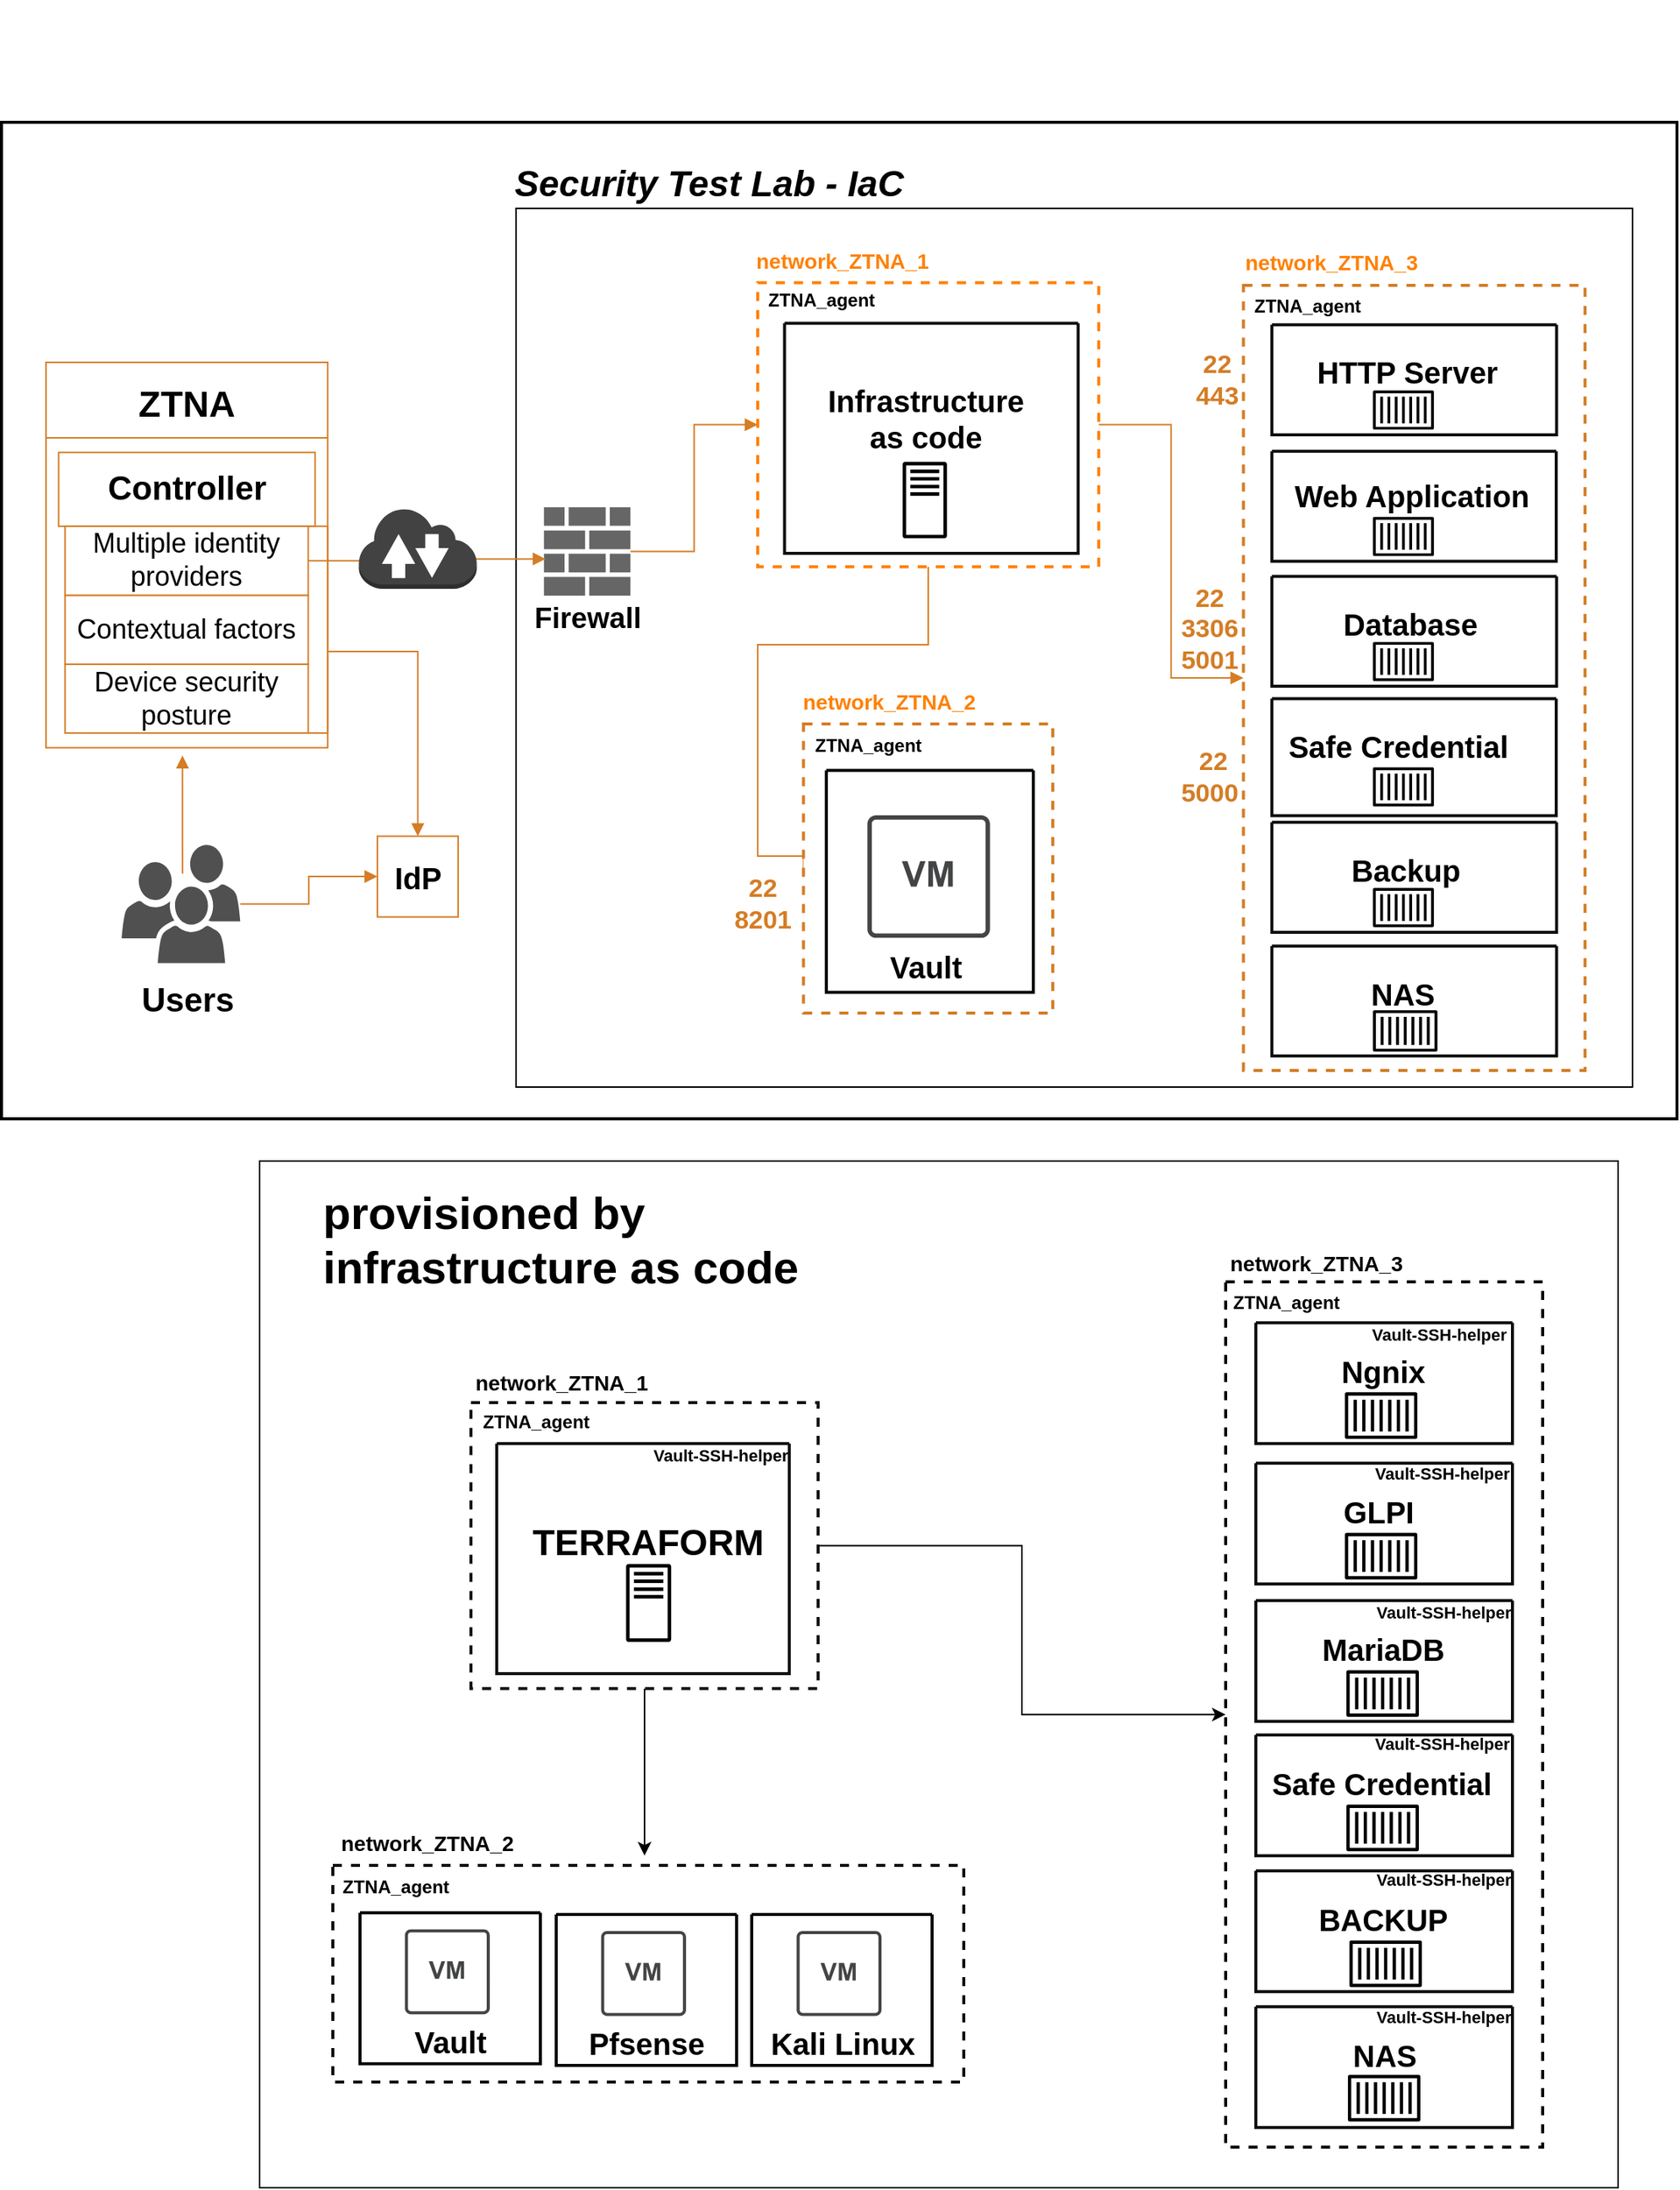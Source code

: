 <mxfile version="26.0.11">
  <diagram name="Página-1" id="4tEYT7AZ6MiVWFtFd2NR">
    <mxGraphModel dx="2660.5" dy="1695.75" grid="1" gridSize="10" guides="1" tooltips="1" connect="1" arrows="1" fold="1" page="1" pageScale="0.75" pageWidth="827" pageHeight="1169" math="0" shadow="0">
      <root>
        <mxCell id="0" />
        <mxCell id="1" parent="0" />
        <mxCell id="L7UcbFVyr0ip80qx2Pjm-6" value="" style="group" parent="1" vertex="1" connectable="0">
          <mxGeometry x="-769" y="168" width="900" height="680" as="geometry" />
        </mxCell>
        <mxCell id="CcYeN_tBmfcXj74kv_Qn-15" value="" style="group" parent="L7UcbFVyr0ip80qx2Pjm-6" vertex="1" connectable="0">
          <mxGeometry width="900" height="680" as="geometry" />
        </mxCell>
        <mxCell id="CxktvPGWBiX8A-7O_LLw-127" value="" style="rounded=0;whiteSpace=wrap;html=1;" parent="CcYeN_tBmfcXj74kv_Qn-15" vertex="1">
          <mxGeometry width="900" height="680" as="geometry" />
        </mxCell>
        <mxCell id="CxktvPGWBiX8A-7O_LLw-87" style="edgeStyle=orthogonalEdgeStyle;rounded=0;orthogonalLoop=1;jettySize=auto;html=1;entryX=0;entryY=0.5;entryDx=0;entryDy=0;" parent="CcYeN_tBmfcXj74kv_Qn-15" source="CxktvPGWBiX8A-7O_LLw-89" target="CxktvPGWBiX8A-7O_LLw-56" edge="1">
          <mxGeometry relative="1" as="geometry" />
        </mxCell>
        <mxCell id="CxktvPGWBiX8A-7O_LLw-104" value="" style="group" parent="CcYeN_tBmfcXj74kv_Qn-15" vertex="1" connectable="0">
          <mxGeometry x="140" y="130" width="230" height="219.36" as="geometry" />
        </mxCell>
        <mxCell id="CxktvPGWBiX8A-7O_LLw-120" style="edgeStyle=orthogonalEdgeStyle;rounded=0;orthogonalLoop=1;jettySize=auto;html=1;" parent="CxktvPGWBiX8A-7O_LLw-104" source="CxktvPGWBiX8A-7O_LLw-89" edge="1">
          <mxGeometry relative="1" as="geometry">
            <mxPoint x="115" y="330" as="targetPoint" />
          </mxGeometry>
        </mxCell>
        <mxCell id="CxktvPGWBiX8A-7O_LLw-89" value="" style="rounded=0;whiteSpace=wrap;html=1;dashed=1;strokeWidth=2;strokeColor=light-dark(#151414, #d47d25);fontColor=#CC6600;" parent="CxktvPGWBiX8A-7O_LLw-104" vertex="1">
          <mxGeometry y="30" width="230" height="189.36" as="geometry" />
        </mxCell>
        <mxCell id="CxktvPGWBiX8A-7O_LLw-90" value="" style="swimlane;startSize=0;strokeWidth=2;fontColor=#CC6600;strokeColor=light-dark(#0f0f0f, #d47d25);" parent="CxktvPGWBiX8A-7O_LLw-104" vertex="1">
          <mxGeometry x="17.101" y="57.148" width="193.798" height="152.319" as="geometry" />
        </mxCell>
        <mxCell id="CxktvPGWBiX8A-7O_LLw-91" value="&lt;b&gt;&lt;font style=&quot;font-size: 24px; color: rgb(0, 0, 0);&quot;&gt;TERRAFORM&lt;/font&gt;&lt;/b&gt;" style="text;html=1;align=center;verticalAlign=middle;resizable=0;points=[];autosize=1;strokeColor=none;fillColor=none;fontColor=light-dark(#4A4A4A,#D47D25);" parent="CxktvPGWBiX8A-7O_LLw-90" vertex="1">
          <mxGeometry x="9.69" y="46.168" width="180" height="40" as="geometry" />
        </mxCell>
        <mxCell id="CxktvPGWBiX8A-7O_LLw-92" value="&lt;p style=&quot;line-height: 100%;&quot;&gt;&lt;font style=&quot;font-size: 14px; color: rgb(0, 0, 0);&quot;&gt;network_ZTNA_1&lt;/font&gt;&lt;/p&gt;" style="text;strokeColor=none;fillColor=none;html=1;fontSize=22;fontStyle=1;verticalAlign=middle;align=left;strokeWidth=0;rotation=0;flipH=0;flipV=1;fontColor=#000000;" parent="CxktvPGWBiX8A-7O_LLw-104" vertex="1">
          <mxGeometry x="1" width="174.419" height="30.464" as="geometry" />
        </mxCell>
        <mxCell id="CxktvPGWBiX8A-7O_LLw-93" value="" style="sketch=0;outlineConnect=0;fontColor=light-dark(#100f0f, #d47d25);gradientColor=none;fillColor=#000000;strokeColor=none;dashed=0;verticalLabelPosition=bottom;verticalAlign=top;align=center;html=1;fontSize=12;fontStyle=0;aspect=fixed;pointerEvents=1;shape=mxgraph.aws4.traditional_server;" parent="CxktvPGWBiX8A-7O_LLw-104" vertex="1">
          <mxGeometry x="102.769" y="136.782" width="29.877" height="51.788" as="geometry" />
        </mxCell>
        <mxCell id="MFKBEdTGB1Vrko5QTtPI-16" value="&lt;p style=&quot;line-height: 100%;&quot;&gt;&lt;font style=&quot;color: rgb(0, 0, 0); font-size: 11px;&quot;&gt;Vault-SSH-helper&lt;/font&gt;&lt;/p&gt;" style="text;strokeColor=none;fillColor=none;html=1;fontSize=22;fontStyle=1;verticalAlign=middle;align=left;strokeWidth=0;rotation=0;flipH=0;flipV=1;fontColor=#000000;" parent="CxktvPGWBiX8A-7O_LLw-104" vertex="1">
          <mxGeometry x="118.77" y="45" width="87.13" height="36.73" as="geometry" />
        </mxCell>
        <mxCell id="CxktvPGWBiX8A-7O_LLw-121" value="&lt;font style=&quot;font-size: 30px;&quot;&gt;&lt;b&gt;provisioned by infrastructure as code&lt;/b&gt;&lt;/font&gt;" style="text;whiteSpace=wrap;html=1;fontColor=#000000;" parent="CcYeN_tBmfcXj74kv_Qn-15" vertex="1">
          <mxGeometry x="40" y="10" width="390" height="40" as="geometry" />
        </mxCell>
        <mxCell id="CxktvPGWBiX8A-7O_LLw-56" value="" style="rounded=0;whiteSpace=wrap;html=1;dashed=1;strokeWidth=2;" parent="CcYeN_tBmfcXj74kv_Qn-15" vertex="1">
          <mxGeometry x="640" y="80" width="210" height="573.18" as="geometry" />
        </mxCell>
        <mxCell id="CxktvPGWBiX8A-7O_LLw-61" value="" style="swimlane;startSize=0;strokeWidth=2;fontColor=#CC6600;strokeColor=light-dark(#0d0d0c, #d47d25);" parent="CcYeN_tBmfcXj74kv_Qn-15" vertex="1">
          <mxGeometry x="660" y="470.18" width="170" height="80" as="geometry">
            <mxRectangle x="-770" y="140" width="50" height="40" as="alternateBounds" />
          </mxGeometry>
        </mxCell>
        <mxCell id="CxktvPGWBiX8A-7O_LLw-62" value="&lt;b style=&quot;&quot;&gt;&lt;font style=&quot;font-size: 20px;&quot;&gt;BACKUP&lt;/font&gt;&lt;/b&gt;" style="text;html=1;align=center;verticalAlign=middle;resizable=0;points=[];autosize=1;strokeColor=none;fillColor=none;fontColor=light-dark(#000000,#D47D25);" parent="CxktvPGWBiX8A-7O_LLw-61" vertex="1">
          <mxGeometry x="29" y="12" width="110" height="40" as="geometry" />
        </mxCell>
        <mxCell id="CxktvPGWBiX8A-7O_LLw-63" value="" style="sketch=0;outlineConnect=0;fontColor=#232F3E;gradientColor=none;fillColor=#000000;strokeColor=none;dashed=0;verticalLabelPosition=bottom;verticalAlign=top;align=center;html=1;fontSize=12;fontStyle=0;aspect=fixed;pointerEvents=1;shape=mxgraph.aws4.container_1;" parent="CxktvPGWBiX8A-7O_LLw-61" vertex="1">
          <mxGeometry x="62" y="46" width="48" height="31" as="geometry" />
        </mxCell>
        <mxCell id="CxktvPGWBiX8A-7O_LLw-65" value="" style="group" parent="CcYeN_tBmfcXj74kv_Qn-15" vertex="1" connectable="0">
          <mxGeometry x="630" y="250.18" width="230" height="121" as="geometry" />
        </mxCell>
        <mxCell id="CxktvPGWBiX8A-7O_LLw-66" value="" style="swimlane;startSize=0;strokeWidth=2;fontColor=#CC6600;strokeColor=light-dark(#0d0d0c, #d47d25);" parent="CxktvPGWBiX8A-7O_LLw-65" vertex="1">
          <mxGeometry x="30" y="41" width="170" height="80" as="geometry">
            <mxRectangle x="-770" y="140" width="50" height="40" as="alternateBounds" />
          </mxGeometry>
        </mxCell>
        <mxCell id="CxktvPGWBiX8A-7O_LLw-67" value="&lt;b style=&quot;&quot;&gt;&lt;font style=&quot;font-size: 20px;&quot;&gt;MariaDB&lt;/font&gt;&lt;/b&gt;" style="text;html=1;align=center;verticalAlign=middle;resizable=0;points=[];autosize=1;strokeColor=none;fillColor=none;fontColor=light-dark(#000000,#D47D25);" parent="CxktvPGWBiX8A-7O_LLw-66" vertex="1">
          <mxGeometry x="34" y="12" width="100" height="40" as="geometry" />
        </mxCell>
        <mxCell id="CxktvPGWBiX8A-7O_LLw-68" value="" style="sketch=0;outlineConnect=0;fontColor=#232F3E;gradientColor=none;fillColor=#000000;strokeColor=none;dashed=0;verticalLabelPosition=bottom;verticalAlign=top;align=center;html=1;fontSize=12;fontStyle=0;aspect=fixed;pointerEvents=1;shape=mxgraph.aws4.container_1;" parent="CxktvPGWBiX8A-7O_LLw-66" vertex="1">
          <mxGeometry x="60" y="46" width="48" height="31" as="geometry" />
        </mxCell>
        <mxCell id="CxktvPGWBiX8A-7O_LLw-69" value="" style="swimlane;startSize=0;strokeWidth=2;fontColor=#CC6600;strokeColor=light-dark(#0d0d0c, #d47d25);" parent="CcYeN_tBmfcXj74kv_Qn-15" vertex="1">
          <mxGeometry x="660" y="560.18" width="170" height="80" as="geometry">
            <mxRectangle x="-770" y="140" width="50" height="40" as="alternateBounds" />
          </mxGeometry>
        </mxCell>
        <mxCell id="CxktvPGWBiX8A-7O_LLw-70" value="&lt;b style=&quot;&quot;&gt;&lt;font style=&quot;font-size: 20px;&quot;&gt;NAS&lt;/font&gt;&lt;/b&gt;" style="text;html=1;align=center;verticalAlign=middle;resizable=0;points=[];autosize=1;strokeColor=none;fillColor=none;fontColor=light-dark(#000000,#D47D25);" parent="CxktvPGWBiX8A-7O_LLw-69" vertex="1">
          <mxGeometry x="50" y="12" width="70" height="40" as="geometry" />
        </mxCell>
        <mxCell id="CxktvPGWBiX8A-7O_LLw-71" value="" style="sketch=0;outlineConnect=0;fontColor=#232F3E;gradientColor=none;fillColor=#000000;strokeColor=none;dashed=0;verticalLabelPosition=bottom;verticalAlign=top;align=center;html=1;fontSize=12;fontStyle=0;aspect=fixed;pointerEvents=1;shape=mxgraph.aws4.container_1;" parent="CxktvPGWBiX8A-7O_LLw-69" vertex="1">
          <mxGeometry x="61" y="45" width="48" height="31" as="geometry" />
        </mxCell>
        <mxCell id="MFKBEdTGB1Vrko5QTtPI-22" value="&lt;p style=&quot;line-height: 100%;&quot;&gt;&lt;font style=&quot;color: rgb(0, 0, 0); font-size: 11px;&quot;&gt;Vault-SSH-helper&lt;/font&gt;&lt;/p&gt;" style="text;strokeColor=none;fillColor=none;html=1;fontSize=22;fontStyle=1;verticalAlign=middle;align=left;strokeWidth=0;rotation=0;flipH=0;flipV=1;fontColor=#000000;" parent="CxktvPGWBiX8A-7O_LLw-69" vertex="1">
          <mxGeometry x="77.87" y="-13.18" width="87.13" height="36.73" as="geometry" />
        </mxCell>
        <mxCell id="CxktvPGWBiX8A-7O_LLw-72" value="" style="swimlane;startSize=0;strokeWidth=2;fontColor=#CC6600;strokeColor=light-dark(#0d0d0c, #d47d25);" parent="CcYeN_tBmfcXj74kv_Qn-15" vertex="1">
          <mxGeometry x="660" y="380.18" width="170" height="80" as="geometry">
            <mxRectangle x="-770" y="140" width="50" height="40" as="alternateBounds" />
          </mxGeometry>
        </mxCell>
        <mxCell id="CxktvPGWBiX8A-7O_LLw-73" value="&lt;b style=&quot;&quot;&gt;&lt;font style=&quot;font-size: 20px;&quot;&gt;Safe Credential&lt;/font&gt;&lt;/b&gt;" style="text;html=1;align=center;verticalAlign=middle;resizable=0;points=[];autosize=1;strokeColor=none;fillColor=none;fontColor=light-dark(#000000,#D47D25);" parent="CxktvPGWBiX8A-7O_LLw-72" vertex="1">
          <mxGeometry x="-2" y="12" width="170" height="40" as="geometry" />
        </mxCell>
        <mxCell id="CxktvPGWBiX8A-7O_LLw-74" value="" style="sketch=0;outlineConnect=0;fontColor=#232F3E;gradientColor=none;fillColor=#000000;strokeColor=none;dashed=0;verticalLabelPosition=bottom;verticalAlign=top;align=center;html=1;fontSize=12;fontStyle=0;aspect=fixed;pointerEvents=1;shape=mxgraph.aws4.container_1;" parent="CxktvPGWBiX8A-7O_LLw-72" vertex="1">
          <mxGeometry x="60" y="46" width="48" height="31" as="geometry" />
        </mxCell>
        <mxCell id="CxktvPGWBiX8A-7O_LLw-75" value="" style="swimlane;startSize=0;strokeWidth=2;fontColor=#CC6600;strokeColor=light-dark(#0d0d0c, #d47d25);" parent="CcYeN_tBmfcXj74kv_Qn-15" vertex="1">
          <mxGeometry x="660" y="200.18" width="170" height="80" as="geometry">
            <mxRectangle x="-770" y="140" width="50" height="40" as="alternateBounds" />
          </mxGeometry>
        </mxCell>
        <mxCell id="CxktvPGWBiX8A-7O_LLw-76" value="&lt;b style=&quot;&quot;&gt;&lt;font style=&quot;font-size: 20px;&quot;&gt;GLPI&lt;/font&gt;&lt;/b&gt;" style="text;html=1;align=center;verticalAlign=middle;resizable=0;points=[];autosize=1;strokeColor=none;fillColor=none;fontColor=light-dark(#000000,#D47D25);" parent="CxktvPGWBiX8A-7O_LLw-75" vertex="1">
          <mxGeometry x="46" y="12" width="70" height="40" as="geometry" />
        </mxCell>
        <mxCell id="CxktvPGWBiX8A-7O_LLw-77" value="" style="sketch=0;outlineConnect=0;fontColor=#232F3E;gradientColor=none;fillColor=#000000;strokeColor=none;dashed=0;verticalLabelPosition=bottom;verticalAlign=top;align=center;html=1;fontSize=12;fontStyle=0;aspect=fixed;pointerEvents=1;shape=mxgraph.aws4.container_1;" parent="CxktvPGWBiX8A-7O_LLw-75" vertex="1">
          <mxGeometry x="59" y="46" width="48" height="31" as="geometry" />
        </mxCell>
        <mxCell id="CxktvPGWBiX8A-7O_LLw-84" value="&lt;p style=&quot;line-height: 100%;&quot;&gt;&lt;font style=&quot;font-size: 14px; color: rgb(0, 0, 0);&quot;&gt;network_ZTNA_3&lt;/font&gt;&lt;/p&gt;" style="text;strokeColor=none;fillColor=none;html=1;fontSize=22;fontStyle=1;verticalAlign=middle;align=left;strokeWidth=0;rotation=0;flipH=0;flipV=1;fontColor=#000000;" parent="CcYeN_tBmfcXj74kv_Qn-15" vertex="1">
          <mxGeometry x="641" y="48" width="174.419" height="35.088" as="geometry" />
        </mxCell>
        <mxCell id="CxktvPGWBiX8A-7O_LLw-123" value="" style="swimlane;startSize=0;strokeWidth=2;fontColor=#CC6600;strokeColor=light-dark(#0d0d0c, #d47d25);" parent="CcYeN_tBmfcXj74kv_Qn-15" vertex="1">
          <mxGeometry x="660" y="107.09" width="170" height="80" as="geometry">
            <mxRectangle x="-770" y="140" width="50" height="40" as="alternateBounds" />
          </mxGeometry>
        </mxCell>
        <mxCell id="CxktvPGWBiX8A-7O_LLw-124" value="&lt;b style=&quot;&quot;&gt;&lt;font style=&quot;font-size: 20px;&quot;&gt;Ngnix&lt;/font&gt;&lt;/b&gt;" style="text;html=1;align=center;verticalAlign=middle;resizable=0;points=[];autosize=1;strokeColor=none;fillColor=none;fontColor=light-dark(#000000,#D47D25);" parent="CxktvPGWBiX8A-7O_LLw-123" vertex="1">
          <mxGeometry x="44" y="12" width="80" height="40" as="geometry" />
        </mxCell>
        <mxCell id="CxktvPGWBiX8A-7O_LLw-125" value="" style="sketch=0;outlineConnect=0;fontColor=#232F3E;gradientColor=none;fillColor=#000000;strokeColor=none;dashed=0;verticalLabelPosition=bottom;verticalAlign=top;align=center;html=1;fontSize=12;fontStyle=0;aspect=fixed;pointerEvents=1;shape=mxgraph.aws4.container_1;" parent="CxktvPGWBiX8A-7O_LLw-123" vertex="1">
          <mxGeometry x="59" y="46" width="48" height="31" as="geometry" />
        </mxCell>
        <mxCell id="MFKBEdTGB1Vrko5QTtPI-17" value="&lt;p style=&quot;line-height: 100%;&quot;&gt;&lt;font style=&quot;color: rgb(0, 0, 0); font-size: 11px;&quot;&gt;Vault-SSH-helper&lt;/font&gt;&lt;/p&gt;" style="text;strokeColor=none;fillColor=none;html=1;fontSize=22;fontStyle=1;verticalAlign=middle;align=left;strokeWidth=0;rotation=0;flipH=0;flipV=1;fontColor=#000000;" parent="CxktvPGWBiX8A-7O_LLw-123" vertex="1">
          <mxGeometry x="75" y="-12.09" width="87.13" height="36.73" as="geometry" />
        </mxCell>
        <mxCell id="K5uGJ2R5hkaABnmaKe05-1" value="&lt;p style=&quot;line-height: 100%;&quot;&gt;&lt;font style=&quot;color: rgb(0, 0, 0); font-size: 12px;&quot;&gt;ZTNA_agent&lt;/font&gt;&lt;/p&gt;" style="text;strokeColor=none;fillColor=none;html=1;fontSize=22;fontStyle=1;verticalAlign=middle;align=left;strokeWidth=0;rotation=0;flipH=0;flipV=1;fontColor=#000000;" parent="CcYeN_tBmfcXj74kv_Qn-15" vertex="1">
          <mxGeometry x="643" y="73.36" width="87.13" height="36.73" as="geometry" />
        </mxCell>
        <mxCell id="K5uGJ2R5hkaABnmaKe05-2" value="&lt;p style=&quot;line-height: 100%;&quot;&gt;&lt;font style=&quot;color: rgb(0, 0, 0); font-size: 12px;&quot;&gt;ZTNA_agent&lt;/font&gt;&lt;/p&gt;" style="text;strokeColor=none;fillColor=none;html=1;fontSize=22;fontStyle=1;verticalAlign=middle;align=left;strokeWidth=0;rotation=0;flipH=0;flipV=1;fontColor=#000000;" parent="CcYeN_tBmfcXj74kv_Qn-15" vertex="1">
          <mxGeometry x="146.37" y="153" width="87.13" height="36.73" as="geometry" />
        </mxCell>
        <mxCell id="CxktvPGWBiX8A-7O_LLw-79" value="" style="rounded=0;whiteSpace=wrap;html=1;dashed=1;strokeWidth=2;strokeColor=light-dark(#0d0d0d, #d47d25);" parent="CcYeN_tBmfcXj74kv_Qn-15" vertex="1">
          <mxGeometry x="48.5" y="466.5" width="418" height="143.5" as="geometry" />
        </mxCell>
        <mxCell id="CxktvPGWBiX8A-7O_LLw-83" value="&lt;p style=&quot;line-height: 100%;&quot;&gt;&lt;font style=&quot;font-size: 14px;&quot;&gt;network_ZTNA_2&lt;/font&gt;&lt;/p&gt;" style="text;strokeColor=none;fillColor=none;html=1;fontSize=22;fontStyle=1;verticalAlign=middle;align=left;strokeWidth=0;rotation=0;flipH=0;flipV=1;fontColor=#000000;" parent="CcYeN_tBmfcXj74kv_Qn-15" vertex="1">
          <mxGeometry x="51.5" y="430" width="180" height="40" as="geometry" />
        </mxCell>
        <mxCell id="CxktvPGWBiX8A-7O_LLw-112" value="" style="group" parent="CcYeN_tBmfcXj74kv_Qn-15" vertex="1" connectable="0">
          <mxGeometry x="66.5" y="497.88" width="119.848" height="104.75" as="geometry" />
        </mxCell>
        <mxCell id="CxktvPGWBiX8A-7O_LLw-113" value="" style="swimlane;startSize=0;strokeWidth=2;" parent="CxktvPGWBiX8A-7O_LLw-112" vertex="1">
          <mxGeometry width="119.5" height="100" as="geometry" />
        </mxCell>
        <mxCell id="CxktvPGWBiX8A-7O_LLw-114" value="" style="sketch=0;pointerEvents=1;shadow=0;dashed=0;html=1;strokeColor=none;fillColor=#434445;aspect=fixed;labelPosition=center;verticalLabelPosition=bottom;verticalAlign=top;align=center;outlineConnect=0;shape=mxgraph.vvd.virtual_machine;rounded=0;strokeWidth=3;fontFamily=Helvetica;fontSize=12;fontColor=default;" parent="CxktvPGWBiX8A-7O_LLw-112" vertex="1">
          <mxGeometry x="29.75" y="11" width="56.234" height="56.234" as="geometry" />
        </mxCell>
        <mxCell id="CxktvPGWBiX8A-7O_LLw-115" value="&lt;b&gt;&lt;font style=&quot;color: rgb(0, 0, 0); font-size: 20px;&quot;&gt;Vault&lt;/font&gt;&lt;/b&gt;" style="text;html=1;align=center;verticalAlign=middle;resizable=0;points=[];autosize=1;strokeColor=none;fillColor=none;" parent="CxktvPGWBiX8A-7O_LLw-112" vertex="1">
          <mxGeometry x="24.848" y="64.75" width="70" height="40" as="geometry" />
        </mxCell>
        <mxCell id="CcYeN_tBmfcXj74kv_Qn-4" value="" style="group" parent="CcYeN_tBmfcXj74kv_Qn-15" vertex="1" connectable="0">
          <mxGeometry x="196.5" y="499" width="119.848" height="104.75" as="geometry" />
        </mxCell>
        <mxCell id="CcYeN_tBmfcXj74kv_Qn-5" value="" style="swimlane;startSize=0;strokeWidth=2;" parent="CcYeN_tBmfcXj74kv_Qn-4" vertex="1">
          <mxGeometry width="119.5" height="100" as="geometry" />
        </mxCell>
        <mxCell id="CcYeN_tBmfcXj74kv_Qn-6" value="" style="sketch=0;pointerEvents=1;shadow=0;dashed=0;html=1;strokeColor=none;fillColor=#434445;aspect=fixed;labelPosition=center;verticalLabelPosition=bottom;verticalAlign=top;align=center;outlineConnect=0;shape=mxgraph.vvd.virtual_machine;rounded=0;strokeWidth=3;fontFamily=Helvetica;fontSize=12;fontColor=default;" parent="CcYeN_tBmfcXj74kv_Qn-4" vertex="1">
          <mxGeometry x="29.75" y="11" width="56.234" height="56.234" as="geometry" />
        </mxCell>
        <mxCell id="CcYeN_tBmfcXj74kv_Qn-7" value="&lt;b&gt;&lt;font style=&quot;color: rgb(0, 0, 0); font-size: 20px;&quot;&gt;Pfsense&lt;/font&gt;&lt;/b&gt;" style="text;html=1;align=center;verticalAlign=middle;resizable=0;points=[];autosize=1;strokeColor=none;fillColor=none;" parent="CcYeN_tBmfcXj74kv_Qn-4" vertex="1">
          <mxGeometry x="9.848" y="64.75" width="100" height="40" as="geometry" />
        </mxCell>
        <mxCell id="CcYeN_tBmfcXj74kv_Qn-8" value="" style="group" parent="CcYeN_tBmfcXj74kv_Qn-15" vertex="1" connectable="0">
          <mxGeometry x="326" y="499" width="119.848" height="104.75" as="geometry" />
        </mxCell>
        <mxCell id="CcYeN_tBmfcXj74kv_Qn-9" value="" style="swimlane;startSize=0;strokeWidth=2;" parent="CcYeN_tBmfcXj74kv_Qn-8" vertex="1">
          <mxGeometry width="119.5" height="100" as="geometry" />
        </mxCell>
        <mxCell id="CcYeN_tBmfcXj74kv_Qn-10" value="" style="sketch=0;pointerEvents=1;shadow=0;dashed=0;html=1;strokeColor=none;fillColor=#434445;aspect=fixed;labelPosition=center;verticalLabelPosition=bottom;verticalAlign=top;align=center;outlineConnect=0;shape=mxgraph.vvd.virtual_machine;rounded=0;strokeWidth=3;fontFamily=Helvetica;fontSize=12;fontColor=default;" parent="CcYeN_tBmfcXj74kv_Qn-8" vertex="1">
          <mxGeometry x="29.75" y="11" width="56.234" height="56.234" as="geometry" />
        </mxCell>
        <mxCell id="CcYeN_tBmfcXj74kv_Qn-11" value="&lt;b&gt;&lt;font style=&quot;color: rgb(0, 0, 0); font-size: 20px;&quot;&gt;Kali Linux&lt;/font&gt;&lt;/b&gt;" style="text;html=1;align=center;verticalAlign=middle;resizable=0;points=[];autosize=1;strokeColor=none;fillColor=none;" parent="CcYeN_tBmfcXj74kv_Qn-8" vertex="1">
          <mxGeometry x="-0.152" y="64.75" width="120" height="40" as="geometry" />
        </mxCell>
        <mxCell id="K5uGJ2R5hkaABnmaKe05-3" value="&lt;p style=&quot;line-height: 100%;&quot;&gt;&lt;font style=&quot;color: rgb(0, 0, 0); font-size: 12px;&quot;&gt;ZTNA_agent&lt;/font&gt;&lt;/p&gt;" style="text;strokeColor=none;fillColor=none;html=1;fontSize=22;fontStyle=1;verticalAlign=middle;align=left;strokeWidth=0;rotation=0;flipH=0;flipV=1;fontColor=#000000;" parent="CcYeN_tBmfcXj74kv_Qn-15" vertex="1">
          <mxGeometry x="52.5" y="461" width="87.13" height="36.73" as="geometry" />
        </mxCell>
        <mxCell id="MFKBEdTGB1Vrko5QTtPI-18" value="&lt;p style=&quot;line-height: 100%;&quot;&gt;&lt;font style=&quot;color: rgb(0, 0, 0); font-size: 11px;&quot;&gt;Vault-SSH-helper&lt;/font&gt;&lt;/p&gt;" style="text;strokeColor=none;fillColor=none;html=1;fontSize=22;fontStyle=1;verticalAlign=middle;align=left;strokeWidth=0;rotation=0;flipH=0;flipV=1;fontColor=#000000;" parent="CcYeN_tBmfcXj74kv_Qn-15" vertex="1">
          <mxGeometry x="737" y="187.09" width="87.13" height="36.73" as="geometry" />
        </mxCell>
        <mxCell id="MFKBEdTGB1Vrko5QTtPI-19" value="&lt;p style=&quot;line-height: 100%;&quot;&gt;&lt;font style=&quot;color: rgb(0, 0, 0); font-size: 11px;&quot;&gt;Vault-SSH-helper&lt;/font&gt;&lt;/p&gt;" style="text;strokeColor=none;fillColor=none;html=1;fontSize=22;fontStyle=1;verticalAlign=middle;align=left;strokeWidth=0;rotation=0;flipH=0;flipV=1;fontColor=#000000;" parent="CcYeN_tBmfcXj74kv_Qn-15" vertex="1">
          <mxGeometry x="737.87" y="278.18" width="87.13" height="36.73" as="geometry" />
        </mxCell>
        <mxCell id="MFKBEdTGB1Vrko5QTtPI-20" value="&lt;p style=&quot;line-height: 100%;&quot;&gt;&lt;font style=&quot;color: rgb(0, 0, 0); font-size: 11px;&quot;&gt;Vault-SSH-helper&lt;/font&gt;&lt;/p&gt;" style="text;strokeColor=none;fillColor=none;html=1;fontSize=22;fontStyle=1;verticalAlign=middle;align=left;strokeWidth=0;rotation=0;flipH=0;flipV=1;fontColor=#000000;" parent="L7UcbFVyr0ip80qx2Pjm-6" vertex="1">
          <mxGeometry x="737" y="366" width="87.13" height="36.73" as="geometry" />
        </mxCell>
        <mxCell id="MFKBEdTGB1Vrko5QTtPI-21" value="&lt;p style=&quot;line-height: 100%;&quot;&gt;&lt;font style=&quot;color: rgb(0, 0, 0); font-size: 11px;&quot;&gt;Vault-SSH-helper&lt;/font&gt;&lt;/p&gt;" style="text;strokeColor=none;fillColor=none;html=1;fontSize=22;fontStyle=1;verticalAlign=middle;align=left;strokeWidth=0;rotation=0;flipH=0;flipV=1;fontColor=#000000;" parent="L7UcbFVyr0ip80qx2Pjm-6" vertex="1">
          <mxGeometry x="738" y="456" width="87.13" height="36.73" as="geometry" />
        </mxCell>
        <mxCell id="HM08yiMDq2FPGjZvdhq9-1" value="" style="group" parent="1" vertex="1" connectable="0">
          <mxGeometry x="-940" y="-520" width="1110" height="660" as="geometry" />
        </mxCell>
        <mxCell id="MFKBEdTGB1Vrko5QTtPI-6" value="&lt;p style=&quot;line-height: 100%;&quot;&gt;&lt;font style=&quot;color: rgb(0, 0, 0); font-size: 11px;&quot;&gt;Vault-SSH-helper&lt;/font&gt;&lt;/p&gt;" style="text;strokeColor=none;fillColor=none;html=1;fontSize=22;fontStyle=1;verticalAlign=middle;align=left;strokeWidth=0;rotation=0;flipH=0;flipV=1;fontColor=#000000;" parent="HM08yiMDq2FPGjZvdhq9-1" vertex="1">
          <mxGeometry x="936.81" y="369" width="87.13" height="36.73" as="geometry" />
        </mxCell>
        <mxCell id="MFKBEdTGB1Vrko5QTtPI-7" value="&lt;p style=&quot;line-height: 100%;&quot;&gt;&lt;font style=&quot;color: rgb(0, 0, 0); font-size: 11px;&quot;&gt;Vault-SSH-helper&lt;/font&gt;&lt;/p&gt;" style="text;strokeColor=none;fillColor=none;html=1;fontSize=22;fontStyle=1;verticalAlign=middle;align=left;strokeWidth=0;rotation=0;flipH=0;flipV=1;fontColor=#000000;" parent="HM08yiMDq2FPGjZvdhq9-1" vertex="1">
          <mxGeometry x="936.81" y="288" width="87.13" height="36.73" as="geometry" />
        </mxCell>
        <mxCell id="MFKBEdTGB1Vrko5QTtPI-8" value="&lt;p style=&quot;line-height: 100%;&quot;&gt;&lt;font style=&quot;color: rgb(0, 0, 0); font-size: 11px;&quot;&gt;Vault-SSH-helper&lt;/font&gt;&lt;/p&gt;" style="text;strokeColor=none;fillColor=none;html=1;fontSize=22;fontStyle=1;verticalAlign=middle;align=left;strokeWidth=0;rotation=0;flipH=0;flipV=1;fontColor=#000000;" parent="HM08yiMDq2FPGjZvdhq9-1" vertex="1">
          <mxGeometry x="935.81" y="205" width="87.13" height="36.73" as="geometry" />
        </mxCell>
        <mxCell id="MFKBEdTGB1Vrko5QTtPI-9" value="&lt;p style=&quot;line-height: 100%;&quot;&gt;&lt;font style=&quot;color: rgb(0, 0, 0); font-size: 11px;&quot;&gt;Vault-SSH-helper&lt;/font&gt;&lt;/p&gt;" style="text;strokeColor=none;fillColor=none;html=1;fontSize=22;fontStyle=1;verticalAlign=middle;align=right;strokeWidth=0;rotation=0;flipH=0;flipV=1;fontColor=#000000;" parent="HM08yiMDq2FPGjZvdhq9-1" vertex="1">
          <mxGeometry x="940.81" y="121" width="87.13" height="36.73" as="geometry" />
        </mxCell>
        <mxCell id="MFKBEdTGB1Vrko5QTtPI-24" value="" style="group" parent="HM08yiMDq2FPGjZvdhq9-1" vertex="1" connectable="0">
          <mxGeometry width="1110" height="660" as="geometry" />
        </mxCell>
        <mxCell id="CxktvPGWBiX8A-7O_LLw-45" value="" style="rounded=0;whiteSpace=wrap;html=1;strokeWidth=2;fontColor=#000000;" parent="MFKBEdTGB1Vrko5QTtPI-24" vertex="1">
          <mxGeometry width="1110" height="660" as="geometry" />
        </mxCell>
        <mxCell id="CxktvPGWBiX8A-7O_LLw-49" value="" style="rounded=0;whiteSpace=wrap;html=1;" parent="MFKBEdTGB1Vrko5QTtPI-24" vertex="1">
          <mxGeometry x="340.858" y="57" width="739.673" height="582" as="geometry" />
        </mxCell>
        <mxCell id="S9Cv3rVsNq0ONA8z7l8G-179" value="&lt;h1 style=&quot;&quot;&gt;&lt;font style=&quot;font-size: 24px; color: rgb(0, 0, 0);&quot;&gt;&lt;i style=&quot;&quot;&gt;Security Test Lab - IaC&lt;/i&gt;&lt;/font&gt;&lt;/h1&gt;" style="text;strokeColor=none;fillColor=none;html=1;fontSize=40;fontStyle=1;verticalAlign=middle;align=left;fontFamily=Helvetica;fontColor=default;" parent="MFKBEdTGB1Vrko5QTtPI-24" vertex="1">
          <mxGeometry x="337.912" y="6" width="432.212" height="30" as="geometry" />
        </mxCell>
        <mxCell id="n_Z7QNfw0kOYRbPjjem--1" value="" style="group" parent="MFKBEdTGB1Vrko5QTtPI-24" connectable="0" vertex="1">
          <mxGeometry x="353.628" y="255" width="68.761" height="88.5" as="geometry" />
        </mxCell>
        <mxCell id="S9Cv3rVsNq0ONA8z7l8G-20" value="" style="pointerEvents=1;shadow=0;dashed=0;html=1;strokeColor=none;fillColor=#666666;labelPosition=center;verticalLabelPosition=bottom;verticalAlign=top;outlineConnect=0;align=center;shape=mxgraph.office.concepts.firewall;" parent="n_Z7QNfw0kOYRbPjjem--1" vertex="1">
          <mxGeometry x="5.73" width="57.301" height="58.5" as="geometry" />
        </mxCell>
        <mxCell id="S9Cv3rVsNq0ONA8z7l8G-21" value="&lt;font style=&quot;font-size: 19px; color: rgb(0, 0, 0);&quot;&gt;Firewall&lt;/font&gt;" style="text;html=1;strokeColor=none;fillColor=none;align=center;verticalAlign=middle;whiteSpace=wrap;rounded=0;fontStyle=1" parent="n_Z7QNfw0kOYRbPjjem--1" vertex="1">
          <mxGeometry y="58.5" width="68.761" height="30" as="geometry" />
        </mxCell>
        <mxCell id="CxktvPGWBiX8A-7O_LLw-41" style="edgeStyle=orthogonalEdgeStyle;rounded=0;orthogonalLoop=1;jettySize=auto;html=1;entryX=0;entryY=0.5;entryDx=0;entryDy=0;endArrow=block;endFill=1;strokeColor=#D47D25;" parent="MFKBEdTGB1Vrko5QTtPI-24" source="S9Cv3rVsNq0ONA8z7l8G-20" target="n_Z7QNfw0kOYRbPjjem--18" edge="1">
          <mxGeometry relative="1" as="geometry" />
        </mxCell>
        <mxCell id="CxktvPGWBiX8A-7O_LLw-52" style="edgeStyle=orthogonalEdgeStyle;rounded=0;orthogonalLoop=1;jettySize=auto;html=1;entryX=0;entryY=0.5;entryDx=0;entryDy=0;endArrow=none;startFill=0;strokeColor=#D47D25;" parent="MFKBEdTGB1Vrko5QTtPI-24" source="n_Z7QNfw0kOYRbPjjem--18" target="S9Cv3rVsNq0ONA8z7l8G-26" edge="1">
          <mxGeometry relative="1" as="geometry">
            <Array as="points">
              <mxPoint x="613.938" y="346" />
              <mxPoint x="500.973" y="346" />
              <mxPoint x="500.973" y="486" />
            </Array>
          </mxGeometry>
        </mxCell>
        <mxCell id="CxktvPGWBiX8A-7O_LLw-160" style="edgeStyle=orthogonalEdgeStyle;rounded=0;orthogonalLoop=1;jettySize=auto;html=1;exitX=1;exitY=0.5;exitDx=0;exitDy=0;entryX=0;entryY=0.5;entryDx=0;entryDy=0;endArrow=block;endFill=1;strokeColor=#D47D25;" parent="MFKBEdTGB1Vrko5QTtPI-24" source="n_Z7QNfw0kOYRbPjjem--18" target="CxktvPGWBiX8A-7O_LLw-139" edge="1">
          <mxGeometry relative="1" as="geometry" />
        </mxCell>
        <mxCell id="n_Z7QNfw0kOYRbPjjem--18" value="" style="rounded=0;whiteSpace=wrap;html=1;dashed=1;strokeWidth=2;strokeColor=light-dark(#FF8000,#D47D25);fontColor=#CC6600;" parent="MFKBEdTGB1Vrko5QTtPI-24" vertex="1">
          <mxGeometry x="500.973" y="106.25" width="225.929" height="188.11" as="geometry" />
        </mxCell>
        <mxCell id="n_Z7QNfw0kOYRbPjjem--14" value="" style="swimlane;startSize=0;strokeWidth=2;fontColor=#CC6600;strokeColor=light-dark(#0f0f0f, #d47d25);" parent="MFKBEdTGB1Vrko5QTtPI-24" vertex="1">
          <mxGeometry x="518.754" y="133.148" width="194.518" height="152.319" as="geometry" />
        </mxCell>
        <mxCell id="ann6PepIxFPNm6nObkSO-1" value="&lt;p style=&quot;line-height: 100%;&quot;&gt;&lt;font style=&quot;font-size: 14px;&quot;&gt;network_ZTNA_1&lt;/font&gt;&lt;/p&gt;" style="text;strokeColor=none;fillColor=none;html=1;fontSize=22;fontStyle=1;verticalAlign=middle;align=left;strokeWidth=0;rotation=0;flipH=0;flipV=1;fontColor=#FF8000;" parent="MFKBEdTGB1Vrko5QTtPI-24" vertex="1">
          <mxGeometry x="498.027" y="75" width="171.332" height="30.464" as="geometry" />
        </mxCell>
        <mxCell id="ann6PepIxFPNm6nObkSO-5" value="" style="sketch=0;outlineConnect=0;fontColor=light-dark(#100f0f, #d47d25);gradientColor=none;fillColor=#000000;strokeColor=none;dashed=0;verticalLabelPosition=bottom;verticalAlign=top;align=center;html=1;fontSize=12;fontStyle=0;aspect=fixed;pointerEvents=1;shape=mxgraph.aws4.traditional_server;" parent="MFKBEdTGB1Vrko5QTtPI-24" vertex="1">
          <mxGeometry x="596.995" y="224.782" width="29.349" height="50.872" as="geometry" />
        </mxCell>
        <mxCell id="n_Z7QNfw0kOYRbPjjem--15" value="&lt;b&gt;&lt;font style=&quot;color: rgb(0, 0, 0); font-size: 20px;&quot;&gt;Infrastructure&lt;/font&gt;&lt;/b&gt;&lt;div&gt;&lt;b&gt;&lt;font style=&quot;color: rgb(0, 0, 0); font-size: 20px;&quot;&gt;as code&lt;/font&gt;&lt;/b&gt;&lt;/div&gt;" style="text;html=1;align=center;verticalAlign=middle;resizable=1;points=[];autosize=1;strokeColor=none;fillColor=none;fontColor=light-dark(#4A4A4A,#D47D25);movable=1;rotatable=1;deletable=1;editable=1;locked=0;connectable=1;" parent="MFKBEdTGB1Vrko5QTtPI-24" vertex="1">
          <mxGeometry x="537.262" y="165.556" width="150" height="60" as="geometry" />
        </mxCell>
        <mxCell id="S9Cv3rVsNq0ONA8z7l8G-26" value="" style="rounded=0;whiteSpace=wrap;html=1;dashed=1;strokeWidth=2;strokeColor=light-dark(#D47D25,#D47D25);" parent="MFKBEdTGB1Vrko5QTtPI-24" vertex="1">
          <mxGeometry x="531.3" y="398.52" width="165.16" height="191.48" as="geometry" />
        </mxCell>
        <mxCell id="n_Z7QNfw0kOYRbPjjem--16" value="" style="swimlane;startSize=0;strokeWidth=2;" parent="MFKBEdTGB1Vrko5QTtPI-24" vertex="1">
          <mxGeometry x="546.435" y="429.294" width="137.171" height="146.932" as="geometry" />
        </mxCell>
        <mxCell id="n_Z7QNfw0kOYRbPjjem--26" value="" style="sketch=0;pointerEvents=1;shadow=0;dashed=0;html=1;strokeColor=none;fillColor=#434445;aspect=fixed;labelPosition=center;verticalLabelPosition=bottom;verticalAlign=top;align=center;outlineConnect=0;shape=mxgraph.vvd.virtual_machine;rounded=0;strokeWidth=3;fontFamily=Helvetica;fontSize=12;fontColor=default;" parent="MFKBEdTGB1Vrko5QTtPI-24" vertex="1">
          <mxGeometry x="573.667" y="458.987" width="81.186" height="81.186" as="geometry" />
        </mxCell>
        <mxCell id="n_Z7QNfw0kOYRbPjjem--17" value="&lt;b&gt;&lt;font style=&quot;color: rgb(0, 0, 0); font-size: 20px;&quot;&gt;Vault&lt;/font&gt;&lt;/b&gt;" style="text;html=1;align=center;verticalAlign=middle;resizable=0;points=[];autosize=1;strokeColor=none;fillColor=none;" parent="MFKBEdTGB1Vrko5QTtPI-24" vertex="1">
          <mxGeometry x="577.079" y="539.309" width="70" height="40" as="geometry" />
        </mxCell>
        <mxCell id="ann6PepIxFPNm6nObkSO-2" value="&lt;p style=&quot;line-height: 100%;&quot;&gt;&lt;font style=&quot;font-size: 14px;&quot;&gt;network_ZTNA_2&lt;/font&gt;&lt;/p&gt;" style="text;strokeColor=none;fillColor=none;html=1;fontSize=22;fontStyle=1;verticalAlign=middle;align=left;strokeWidth=0;rotation=0;flipH=0;flipV=1;fontColor=#FF8000;" parent="MFKBEdTGB1Vrko5QTtPI-24" vertex="1">
          <mxGeometry x="529.46" y="364.082" width="165.156" height="36.733" as="geometry" />
        </mxCell>
        <mxCell id="P3hBXVMKaaekGwSQqUjz-2" value="&lt;p style=&quot;line-height: 100%;&quot;&gt;&lt;font style=&quot;color: rgb(0, 0, 0); font-size: 12px;&quot;&gt;ZTNA_agent&lt;/font&gt;&lt;/p&gt;" style="text;strokeColor=none;fillColor=none;html=1;fontSize=22;fontStyle=1;verticalAlign=middle;align=left;strokeWidth=0;rotation=0;flipH=0;flipV=1;fontColor=#000000;" parent="MFKBEdTGB1Vrko5QTtPI-24" vertex="1">
          <mxGeometry x="537.26" y="392.25" width="82.74" height="36.73" as="geometry" />
        </mxCell>
        <mxCell id="P3hBXVMKaaekGwSQqUjz-3" value="&lt;p style=&quot;line-height: 100%;&quot;&gt;&lt;font style=&quot;color: rgb(0, 0, 0); font-size: 12px;&quot;&gt;ZTNA_agent&lt;/font&gt;&lt;/p&gt;" style="text;strokeColor=none;fillColor=none;html=1;fontSize=22;fontStyle=1;verticalAlign=middle;align=left;strokeWidth=0;rotation=0;flipH=0;flipV=1;fontColor=#000000;" parent="MFKBEdTGB1Vrko5QTtPI-24" vertex="1">
          <mxGeometry x="506.21" y="99.27" width="87.13" height="33.73" as="geometry" />
        </mxCell>
        <mxCell id="CxktvPGWBiX8A-7O_LLw-139" value="" style="rounded=0;whiteSpace=wrap;html=1;dashed=1;strokeWidth=2;strokeColor=#D47D25;" parent="MFKBEdTGB1Vrko5QTtPI-24" vertex="1">
          <mxGeometry x="822.78" y="108" width="226.32" height="520" as="geometry" />
        </mxCell>
        <mxCell id="CxktvPGWBiX8A-7O_LLw-140" value="" style="swimlane;startSize=0;strokeWidth=2;fontColor=#CC6600;strokeColor=light-dark(#0d0d0c, #d47d25);" parent="MFKBEdTGB1Vrko5QTtPI-24" vertex="1">
          <mxGeometry x="841.635" y="463.675" width="188.602" height="72.828" as="geometry">
            <mxRectangle x="-770" y="140" width="50" height="40" as="alternateBounds" />
          </mxGeometry>
        </mxCell>
        <mxCell id="CxktvPGWBiX8A-7O_LLw-141" value="&lt;font style=&quot;font-size: 20px;&quot; color=&quot;#000000&quot;&gt;&lt;b style=&quot;&quot;&gt;Backup&lt;/b&gt;&lt;/font&gt;" style="text;html=1;align=center;verticalAlign=middle;resizable=0;points=[];autosize=1;strokeColor=none;fillColor=none;fontColor=light-dark(#100f0f, #d47d25);" parent="CxktvPGWBiX8A-7O_LLw-140" vertex="1">
          <mxGeometry x="38.112" y="10.91" width="100" height="40" as="geometry" />
        </mxCell>
        <mxCell id="CxktvPGWBiX8A-7O_LLw-142" value="" style="sketch=0;outlineConnect=0;fontColor=#232F3E;gradientColor=none;fillColor=#000000;strokeColor=none;dashed=0;verticalLabelPosition=bottom;verticalAlign=top;align=center;html=1;fontSize=12;fontStyle=0;aspect=fixed;pointerEvents=1;shape=mxgraph.aws4.container_1;" parent="CxktvPGWBiX8A-7O_LLw-140" vertex="1">
          <mxGeometry x="66.954" y="43.414" width="40.354" height="26.062" as="geometry" />
        </mxCell>
        <mxCell id="CxktvPGWBiX8A-7O_LLw-147" value="" style="swimlane;startSize=0;strokeWidth=2;fontColor=#CC6600;strokeColor=light-dark(#0d0d0c, #d47d25);" parent="MFKBEdTGB1Vrko5QTtPI-24" vertex="1">
          <mxGeometry x="841.635" y="545.607" width="188.602" height="72.828" as="geometry">
            <mxRectangle x="-770" y="140" width="50" height="40" as="alternateBounds" />
          </mxGeometry>
        </mxCell>
        <mxCell id="CxktvPGWBiX8A-7O_LLw-148" value="&lt;b style=&quot;&quot;&gt;&lt;font style=&quot;color: rgb(0, 0, 0); font-size: 20px;&quot;&gt;NAS&lt;/font&gt;&lt;/b&gt;" style="text;html=1;align=center;verticalAlign=middle;resizable=0;points=[];autosize=1;strokeColor=none;fillColor=none;fontColor=light-dark(#100f0f, #d47d25);" parent="CxktvPGWBiX8A-7O_LLw-147" vertex="1">
          <mxGeometry x="51.616" y="10.91" width="70" height="40" as="geometry" />
        </mxCell>
        <mxCell id="CxktvPGWBiX8A-7O_LLw-149" value="" style="sketch=0;outlineConnect=0;fontColor=#232F3E;gradientColor=none;fillColor=#000000;strokeColor=none;dashed=0;verticalLabelPosition=bottom;verticalAlign=top;align=center;html=1;fontSize=12;fontStyle=0;aspect=fixed;pointerEvents=1;shape=mxgraph.aws4.container_1;" parent="CxktvPGWBiX8A-7O_LLw-147" vertex="1">
          <mxGeometry x="66.95" y="42.41" width="42.71" height="27.59" as="geometry" />
        </mxCell>
        <mxCell id="CxktvPGWBiX8A-7O_LLw-150" value="" style="swimlane;startSize=0;strokeWidth=2;fontColor=#CC6600;strokeColor=light-dark(#0d0d0c, #d47d25);" parent="MFKBEdTGB1Vrko5QTtPI-24" vertex="1">
          <mxGeometry x="841.64" y="381.74" width="188.36" height="77.48" as="geometry">
            <mxRectangle x="-770" y="140" width="50" height="40" as="alternateBounds" />
          </mxGeometry>
        </mxCell>
        <mxCell id="CxktvPGWBiX8A-7O_LLw-151" value="&lt;b style=&quot;&quot;&gt;&lt;font style=&quot;color: rgb(0, 0, 0); font-size: 20px;&quot;&gt;Safe Credential&lt;/font&gt;&lt;/b&gt;" style="text;html=1;align=center;verticalAlign=middle;resizable=0;points=[];autosize=1;strokeColor=none;fillColor=none;fontColor=light-dark(#100f0f, #d47d25);" parent="CxktvPGWBiX8A-7O_LLw-150" vertex="1">
          <mxGeometry x="-2" y="10.91" width="170" height="40" as="geometry" />
        </mxCell>
        <mxCell id="CxktvPGWBiX8A-7O_LLw-152" value="" style="sketch=0;outlineConnect=0;fontColor=#232F3E;gradientColor=none;fillColor=#000000;strokeColor=none;dashed=0;verticalLabelPosition=bottom;verticalAlign=top;align=center;html=1;fontSize=12;fontStyle=0;aspect=fixed;pointerEvents=1;shape=mxgraph.aws4.container_1;" parent="CxktvPGWBiX8A-7O_LLw-150" vertex="1">
          <mxGeometry x="66.954" y="45.414" width="40.354" height="26.062" as="geometry" />
        </mxCell>
        <mxCell id="CxktvPGWBiX8A-7O_LLw-153" value="" style="swimlane;startSize=0;strokeWidth=2;fontColor=#CC6600;strokeColor=light-dark(#0d0d0c, #d47d25);" parent="MFKBEdTGB1Vrko5QTtPI-24" vertex="1">
          <mxGeometry x="841.64" y="217.88" width="188.36" height="72.83" as="geometry">
            <mxRectangle x="-770" y="140" width="50" height="40" as="alternateBounds" />
          </mxGeometry>
        </mxCell>
        <mxCell id="CxktvPGWBiX8A-7O_LLw-154" value="&lt;b style=&quot;&quot;&gt;&lt;font style=&quot;color: light-dark(rgb(0, 0, 0), rgb(237, 237, 237)); font-size: 20px;&quot;&gt;Web Application&lt;/font&gt;&lt;/b&gt;" style="text;html=1;align=center;verticalAlign=middle;resizable=0;points=[];autosize=1;strokeColor=none;fillColor=none;fontColor=light-dark(#100f0f, #d47d25);" parent="CxktvPGWBiX8A-7O_LLw-153" vertex="1">
          <mxGeometry x="1.919" y="8.91" width="180" height="40" as="geometry" />
        </mxCell>
        <mxCell id="CxktvPGWBiX8A-7O_LLw-155" value="" style="sketch=0;outlineConnect=0;fontColor=#232F3E;gradientColor=none;fillColor=#000000;strokeColor=none;dashed=0;verticalLabelPosition=bottom;verticalAlign=top;align=center;html=1;fontSize=12;fontStyle=0;aspect=fixed;pointerEvents=1;shape=mxgraph.aws4.container_1;" parent="CxktvPGWBiX8A-7O_LLw-153" vertex="1">
          <mxGeometry x="66.954" y="43.414" width="40.354" height="26.062" as="geometry" />
        </mxCell>
        <mxCell id="CxktvPGWBiX8A-7O_LLw-156" value="&lt;p style=&quot;line-height: 100%;&quot;&gt;&lt;font style=&quot;font-size: 14px;&quot;&gt;network_ZTNA_3&lt;/font&gt;&lt;/p&gt;" style="text;strokeColor=none;fillColor=none;html=1;fontSize=22;fontStyle=1;verticalAlign=middle;align=left;strokeWidth=0;rotation=0;flipH=0;flipV=1;fontColor=#FF8000;" parent="MFKBEdTGB1Vrko5QTtPI-24" vertex="1">
          <mxGeometry x="821.83" y="75" width="128.17" height="31.94" as="geometry" />
        </mxCell>
        <mxCell id="CxktvPGWBiX8A-7O_LLw-157" value="" style="swimlane;startSize=0;strokeWidth=2;fontColor=#CC6600;strokeColor=light-dark(#0d0d0c, #d47d25);" parent="MFKBEdTGB1Vrko5QTtPI-24" vertex="1">
          <mxGeometry x="841.635" y="134.137" width="188.602" height="72.832" as="geometry">
            <mxRectangle x="-770" y="140" width="50" height="40" as="alternateBounds" />
          </mxGeometry>
        </mxCell>
        <mxCell id="CxktvPGWBiX8A-7O_LLw-158" value="&lt;b style=&quot;&quot;&gt;&lt;font style=&quot;color: light-dark(rgb(0, 0, 0), rgb(237, 237, 237)); font-size: 20px;&quot;&gt;HTTP Server&lt;/font&gt;&lt;/b&gt;" style="text;html=1;align=center;verticalAlign=middle;resizable=0;points=[];autosize=1;strokeColor=none;fillColor=none;fontColor=light-dark(#100f0f, #d47d25);" parent="CxktvPGWBiX8A-7O_LLw-157" vertex="1">
          <mxGeometry x="19.204" y="10.91" width="140" height="40" as="geometry" />
        </mxCell>
        <mxCell id="CxktvPGWBiX8A-7O_LLw-159" value="" style="sketch=0;outlineConnect=0;fontColor=#232F3E;gradientColor=none;fillColor=#000000;strokeColor=none;dashed=0;verticalLabelPosition=bottom;verticalAlign=top;align=center;html=1;fontSize=12;fontStyle=0;aspect=fixed;pointerEvents=1;shape=mxgraph.aws4.container_1;" parent="CxktvPGWBiX8A-7O_LLw-157" vertex="1">
          <mxGeometry x="66.954" y="43.414" width="40.354" height="26.062" as="geometry" />
        </mxCell>
        <mxCell id="P3hBXVMKaaekGwSQqUjz-4" value="&lt;p style=&quot;line-height: 100%;&quot;&gt;&lt;font style=&quot;color: rgb(0, 0, 0); font-size: 12px;&quot;&gt;ZTNA_agent&lt;/font&gt;&lt;/p&gt;" style="text;strokeColor=none;fillColor=none;html=1;fontSize=22;fontStyle=1;verticalAlign=middle;align=left;strokeWidth=0;rotation=0;flipH=0;flipV=1;fontColor=#000000;" parent="MFKBEdTGB1Vrko5QTtPI-24" vertex="1">
          <mxGeometry x="827.78" y="101.25" width="82.74" height="36.73" as="geometry" />
        </mxCell>
        <mxCell id="MFKBEdTGB1Vrko5QTtPI-26" style="edgeStyle=orthogonalEdgeStyle;rounded=0;orthogonalLoop=1;jettySize=auto;html=1;exitX=1;exitY=0.75;exitDx=0;exitDy=0;entryX=0.5;entryY=0;entryDx=0;entryDy=0;endArrow=block;endFill=1;strokeColor=#D47D25;" parent="MFKBEdTGB1Vrko5QTtPI-24" source="PgFq0PD8M621qgvkV6Xd-31" target="MFKBEdTGB1Vrko5QTtPI-14" edge="1">
          <mxGeometry relative="1" as="geometry" />
        </mxCell>
        <mxCell id="PgFq0PD8M621qgvkV6Xd-31" value="ZTNA" style="swimlane;startSize=50;horizontal=1;containerType=tree;fontSize=24;fontColor=#000000;strokeColor=#D47D25;" parent="MFKBEdTGB1Vrko5QTtPI-24" vertex="1">
          <mxGeometry x="29.469" y="159" width="186.637" height="255.312" as="geometry" />
        </mxCell>
        <mxCell id="PgFq0PD8M621qgvkV6Xd-38" value="&lt;b style=&quot;&quot;&gt;&lt;font style=&quot;font-size: 22px; color: rgb(0, 0, 0);&quot;&gt;Controller&lt;/font&gt;&lt;/b&gt;" style="whiteSpace=wrap;html=1;treeFolding=1;treeMoving=1;newEdgeStyle={&quot;edgeStyle&quot;:&quot;elbowEdgeStyle&quot;,&quot;startArrow&quot;:&quot;none&quot;,&quot;endArrow&quot;:&quot;none&quot;};strokeColor=#D47D25;" parent="PgFq0PD8M621qgvkV6Xd-31" vertex="1">
          <mxGeometry x="8.35" y="59.671" width="169.938" height="48.91" as="geometry" />
        </mxCell>
        <mxCell id="DsAFyzbHcJ4Hr4WfZOtH-6" value="" style="group;strokeColor=#D47D25;" parent="PgFq0PD8M621qgvkV6Xd-31" connectable="0" vertex="1">
          <mxGeometry x="25.54" y="108.581" width="161.097" height="136.949" as="geometry" />
        </mxCell>
        <mxCell id="DsAFyzbHcJ4Hr4WfZOtH-3" value="&lt;font style=&quot;font-size: 18px; color: rgb(0, 0, 0);&quot;&gt;Device security posture&lt;/font&gt;" style="whiteSpace=wrap;html=1;treeFolding=1;treeMoving=1;newEdgeStyle={&quot;edgeStyle&quot;:&quot;elbowEdgeStyle&quot;,&quot;startArrow&quot;:&quot;none&quot;,&quot;endArrow&quot;:&quot;none&quot;};strokeColor=#D47D25;" parent="DsAFyzbHcJ4Hr4WfZOtH-6" vertex="1">
          <mxGeometry x="-12.888" y="91.299" width="161.097" height="45.65" as="geometry" />
        </mxCell>
        <mxCell id="DsAFyzbHcJ4Hr4WfZOtH-5" value="&lt;font style=&quot;font-size: 18px; color: rgb(0, 0, 0);&quot;&gt;Contextual factors&lt;/font&gt;" style="whiteSpace=wrap;html=1;treeFolding=1;treeMoving=1;newEdgeStyle={&quot;edgeStyle&quot;:&quot;elbowEdgeStyle&quot;,&quot;startArrow&quot;:&quot;none&quot;,&quot;endArrow&quot;:&quot;none&quot;};strokeColor=#D47D25;" parent="DsAFyzbHcJ4Hr4WfZOtH-6" vertex="1">
          <mxGeometry x="-12.888" y="45.65" width="161.097" height="45.65" as="geometry" />
        </mxCell>
        <mxCell id="PgFq0PD8M621qgvkV6Xd-37" value="&lt;font style=&quot;font-size: 18px; color: rgb(0, 0, 0);&quot;&gt;Multiple identity providers&lt;/font&gt;" style="whiteSpace=wrap;html=1;treeFolding=1;treeMoving=1;newEdgeStyle={&quot;edgeStyle&quot;:&quot;elbowEdgeStyle&quot;,&quot;startArrow&quot;:&quot;none&quot;,&quot;endArrow&quot;:&quot;none&quot;};strokeColor=#D47D25;" parent="DsAFyzbHcJ4Hr4WfZOtH-6" vertex="1">
          <mxGeometry x="-12.888" width="161.097" height="45.65" as="geometry" />
        </mxCell>
        <mxCell id="CxktvPGWBiX8A-7O_LLw-39" style="edgeStyle=orthogonalEdgeStyle;rounded=0;orthogonalLoop=1;jettySize=auto;html=1;endArrow=block;endFill=1;strokeColor=#D47D25;" parent="MFKBEdTGB1Vrko5QTtPI-24" edge="1">
          <mxGeometry relative="1" as="geometry">
            <mxPoint x="119.876" y="419.334" as="targetPoint" />
            <mxPoint x="119.9" y="497.591" as="sourcePoint" />
          </mxGeometry>
        </mxCell>
        <mxCell id="MFKBEdTGB1Vrko5QTtPI-25" style="edgeStyle=orthogonalEdgeStyle;rounded=0;orthogonalLoop=1;jettySize=auto;html=1;endArrow=block;endFill=1;strokeColor=#D47D25;" parent="MFKBEdTGB1Vrko5QTtPI-24" source="PgFq0PD8M621qgvkV6Xd-25" target="MFKBEdTGB1Vrko5QTtPI-14" edge="1">
          <mxGeometry relative="1" as="geometry" />
        </mxCell>
        <mxCell id="PgFq0PD8M621qgvkV6Xd-25" value="" style="sketch=0;pointerEvents=1;shadow=0;dashed=0;html=1;strokeColor=none;fillColor=#505050;labelPosition=center;verticalLabelPosition=bottom;verticalAlign=top;outlineConnect=0;align=center;shape=mxgraph.office.users.users;" parent="MFKBEdTGB1Vrko5QTtPI-24" vertex="1">
          <mxGeometry x="79.584" y="478.591" width="78.584" height="78.257" as="geometry" />
        </mxCell>
        <mxCell id="CxktvPGWBiX8A-7O_LLw-46" value="&lt;b&gt;&lt;font style=&quot;font-size: 22px; color: rgb(0, 0, 0);&quot;&gt;Users&lt;/font&gt;&lt;/b&gt;" style="text;html=1;align=center;verticalAlign=middle;resizable=0;points=[];autosize=1;strokeColor=none;fillColor=none;fontColor=light-dark(#4A4A4A,#D47D25);" parent="MFKBEdTGB1Vrko5QTtPI-24" vertex="1">
          <mxGeometry x="82.786" y="562.022" width="80" height="40" as="geometry" />
        </mxCell>
        <mxCell id="P3hBXVMKaaekGwSQqUjz-5" style="edgeStyle=elbowEdgeStyle;rounded=0;orthogonalLoop=1;jettySize=auto;html=1;startArrow=none;endArrow=block;endFill=1;entryX=0.02;entryY=0.585;entryDx=0;entryDy=0;entryPerimeter=0;strokeColor=#D47D25;" parent="MFKBEdTGB1Vrko5QTtPI-24" source="PgFq0PD8M621qgvkV6Xd-37" target="S9Cv3rVsNq0ONA8z7l8G-20" edge="1">
          <mxGeometry relative="1" as="geometry">
            <mxPoint x="350" y="290.406" as="targetPoint" />
          </mxGeometry>
        </mxCell>
        <mxCell id="CxktvPGWBiX8A-7O_LLw-40" value="" style="outlineConnect=0;dashed=0;verticalLabelPosition=bottom;verticalAlign=top;align=center;html=1;shape=mxgraph.aws3.internet_2;fillColor=light-dark(#434242, #373838);gradientColor=none;strokeColor=#808080;" parent="MFKBEdTGB1Vrko5QTtPI-24" vertex="1">
          <mxGeometry x="236.735" y="255" width="78.093" height="54" as="geometry" />
        </mxCell>
        <mxCell id="MFKBEdTGB1Vrko5QTtPI-14" value="IdP" style="whiteSpace=wrap;html=1;aspect=fixed;fontSize=20;fontStyle=1;strokeColor=#D47D25;" parent="MFKBEdTGB1Vrko5QTtPI-24" vertex="1">
          <mxGeometry x="249.03" y="472.83" width="53.5" height="53.5" as="geometry" />
        </mxCell>
        <mxCell id="CxktvPGWBiX8A-7O_LLw-144" value="" style="swimlane;startSize=0;strokeWidth=2;fontColor=#CC6600;strokeColor=light-dark(#0d0d0c, #d47d25);" parent="MFKBEdTGB1Vrko5QTtPI-24" vertex="1">
          <mxGeometry x="841.635" y="300.723" width="188.602" height="72.828" as="geometry">
            <mxRectangle x="-770" y="140" width="50" height="40" as="alternateBounds" />
          </mxGeometry>
        </mxCell>
        <mxCell id="CxktvPGWBiX8A-7O_LLw-145" value="&lt;b style=&quot;&quot;&gt;&lt;font style=&quot;color: rgb(0, 0, 0); font-size: 20px;&quot;&gt;Database&lt;/font&gt;&lt;/b&gt;" style="text;html=1;align=center;verticalAlign=middle;resizable=0;points=[];autosize=1;strokeColor=none;fillColor=none;fontColor=light-dark(#100f0f, #d47d25);" parent="CxktvPGWBiX8A-7O_LLw-144" vertex="1">
          <mxGeometry x="35.962" y="10.91" width="110" height="40" as="geometry" />
        </mxCell>
        <mxCell id="CxktvPGWBiX8A-7O_LLw-146" value="" style="sketch=0;outlineConnect=0;fontColor=#232F3E;gradientColor=none;fillColor=#000000;strokeColor=none;dashed=0;verticalLabelPosition=bottom;verticalAlign=top;align=center;html=1;fontSize=12;fontStyle=0;aspect=fixed;pointerEvents=1;shape=mxgraph.aws4.container_1;" parent="CxktvPGWBiX8A-7O_LLw-144" vertex="1">
          <mxGeometry x="66.954" y="43.414" width="40.354" height="26.062" as="geometry" />
        </mxCell>
        <mxCell id="nXPyluJb9L3aJKMdB9aw-1" value="&lt;div&gt;&lt;b&gt;&lt;font style=&quot;color: rgb(212, 125, 37); font-size: 17px;&quot;&gt;22&lt;/font&gt;&lt;/b&gt;&lt;/div&gt;&lt;div&gt;&lt;b style=&quot;background-color: transparent; color: light-dark(rgb(0, 0, 0), rgb(255, 255, 255));&quot;&gt;&lt;font style=&quot;color: rgb(212, 125, 37); font-size: 17px;&quot;&gt;443&lt;/font&gt;&lt;/b&gt;&lt;/div&gt;" style="text;html=1;align=center;verticalAlign=middle;resizable=0;points=[];autosize=1;strokeColor=none;fillColor=none;" vertex="1" parent="MFKBEdTGB1Vrko5QTtPI-24">
          <mxGeometry x="780.119" y="145.549" width="50" height="50" as="geometry" />
        </mxCell>
        <mxCell id="nXPyluJb9L3aJKMdB9aw-2" value="&lt;div&gt;&lt;font color=&quot;#d47d25&quot;&gt;&lt;span style=&quot;font-size: 17px;&quot;&gt;&lt;b&gt;22&lt;/b&gt;&lt;/span&gt;&lt;/font&gt;&lt;/div&gt;&lt;font color=&quot;#d47d25&quot;&gt;&lt;span style=&quot;font-size: 17px;&quot;&gt;&lt;b&gt;3306&lt;/b&gt;&lt;/span&gt;&lt;/font&gt;&lt;div&gt;&lt;font color=&quot;#d47d25&quot;&gt;&lt;span style=&quot;font-size: 17px;&quot;&gt;&lt;b&gt;5001&lt;/b&gt;&lt;/span&gt;&lt;/font&gt;&lt;/div&gt;" style="text;html=1;align=center;verticalAlign=middle;resizable=0;points=[];autosize=1;strokeColor=none;fillColor=none;" vertex="1" parent="MFKBEdTGB1Vrko5QTtPI-24">
          <mxGeometry x="770.119" y="300.719" width="60" height="70" as="geometry" />
        </mxCell>
        <mxCell id="nXPyluJb9L3aJKMdB9aw-4" value="&lt;div&gt;&lt;b&gt;&lt;font style=&quot;color: rgb(212, 125, 37); font-size: 17px;&quot;&gt;22&lt;/font&gt;&lt;/b&gt;&lt;/div&gt;&lt;div&gt;&lt;b style=&quot;background-color: transparent; color: light-dark(rgb(0, 0, 0), rgb(255, 255, 255));&quot;&gt;&lt;font style=&quot;color: rgb(212, 125, 37); font-size: 17px;&quot;&gt;8201&lt;/font&gt;&lt;/b&gt;&lt;/div&gt;" style="text;html=1;align=center;verticalAlign=middle;resizable=0;points=[];autosize=1;strokeColor=none;fillColor=none;" vertex="1" parent="MFKBEdTGB1Vrko5QTtPI-24">
          <mxGeometry x="474.459" y="492.719" width="60" height="50" as="geometry" />
        </mxCell>
        <mxCell id="nXPyluJb9L3aJKMdB9aw-3" value="&lt;div&gt;&lt;b&gt;&lt;font style=&quot;color: rgb(212, 125, 37); font-size: 17px;&quot;&gt;&amp;nbsp;22&lt;/font&gt;&lt;/b&gt;&lt;/div&gt;&lt;div&gt;&lt;b&gt;&lt;font style=&quot;color: rgb(212, 125, 37); font-size: 17px;&quot;&gt;5000&lt;/font&gt;&lt;/b&gt;&lt;/div&gt;" style="text;html=1;align=center;verticalAlign=middle;resizable=0;points=[];autosize=1;strokeColor=none;fillColor=none;" vertex="1" parent="MFKBEdTGB1Vrko5QTtPI-24">
          <mxGeometry x="770.124" y="409.219" width="60" height="50" as="geometry" />
        </mxCell>
      </root>
    </mxGraphModel>
  </diagram>
</mxfile>
